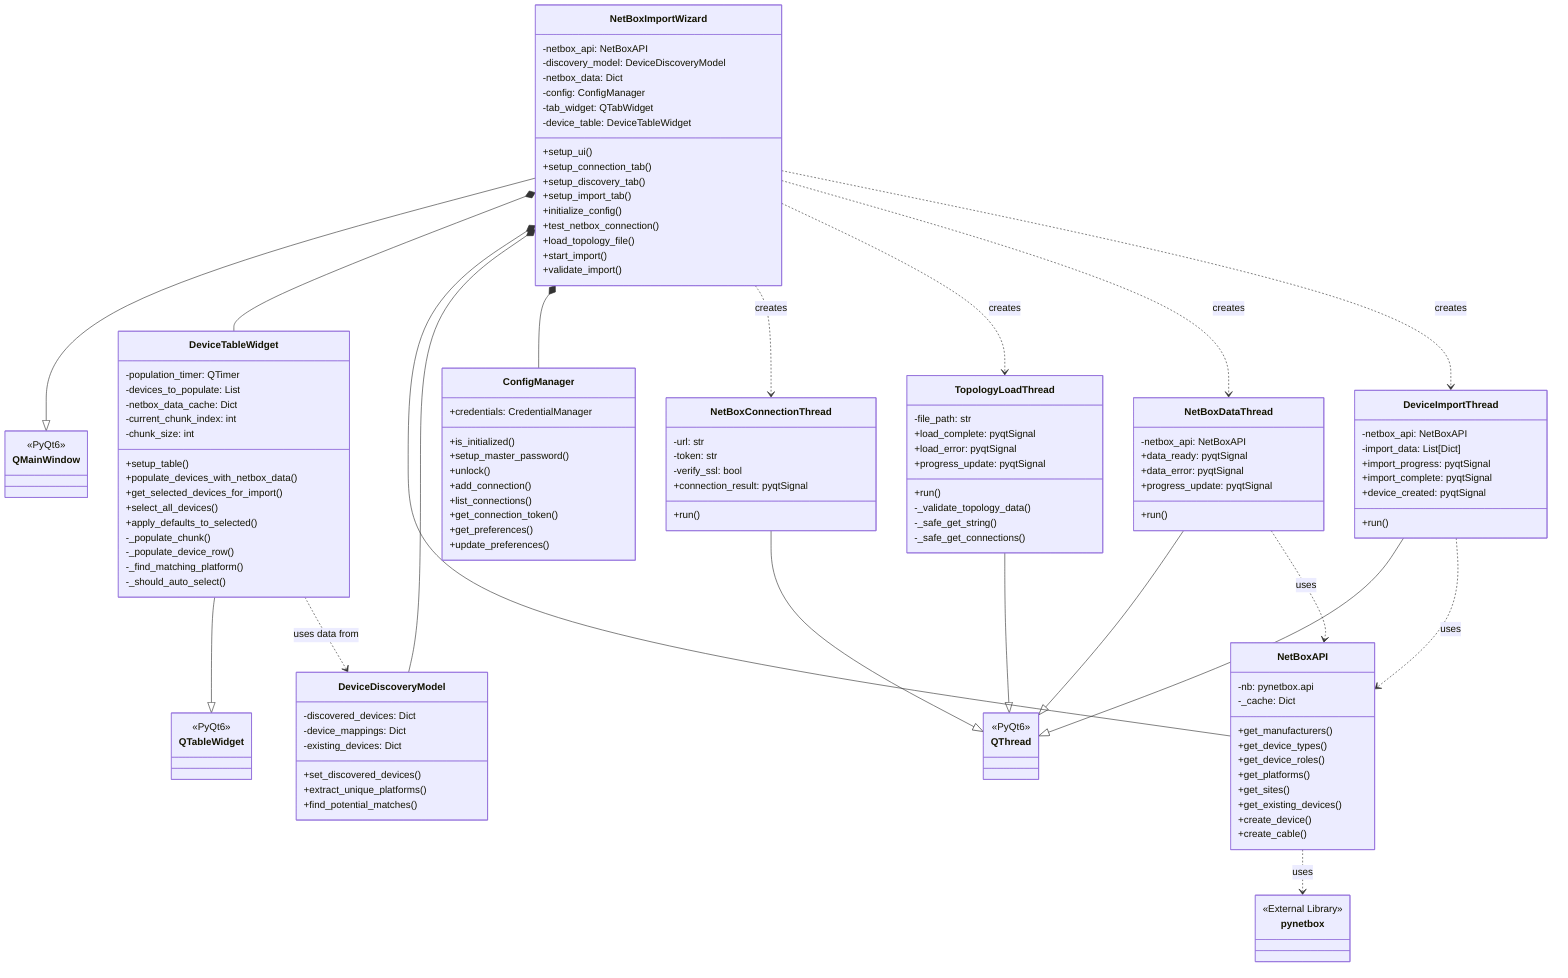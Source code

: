 classDiagram
    class NetBoxImportWizard {
        -netbox_api: NetBoxAPI
        -discovery_model: DeviceDiscoveryModel
        -netbox_data: Dict
        -config: ConfigManager
        -tab_widget: QTabWidget
        -device_table: DeviceTableWidget
        +setup_ui()
        +setup_connection_tab()
        +setup_discovery_tab()
        +setup_import_tab()
        +initialize_config()
        +test_netbox_connection()
        +load_topology_file()
        +start_import()
        +validate_import()
    }

    class DeviceTableWidget {
        -population_timer: QTimer
        -devices_to_populate: List
        -netbox_data_cache: Dict
        -current_chunk_index: int
        -chunk_size: int
        +setup_table()
        +populate_devices_with_netbox_data()
        +get_selected_devices_for_import()
        +select_all_devices()
        +apply_defaults_to_selected()
        -_populate_chunk()
        -_populate_device_row()
        -_find_matching_platform()
        -_should_auto_select()
    }

    class NetBoxAPI {
        -nb: pynetbox.api
        -_cache: Dict
        +get_manufacturers()
        +get_device_types()
        +get_device_roles()
        +get_platforms()
        +get_sites()
        +get_existing_devices()
        +create_device()
        +create_cable()
    }

    class DeviceDiscoveryModel {
        -discovered_devices: Dict
        -device_mappings: Dict
        -existing_devices: Dict
        +set_discovered_devices()
        +extract_unique_platforms()
        +find_potential_matches()
    }

    class NetBoxConnectionThread {
        -url: str
        -token: str
        -verify_ssl: bool
        +run()
        +connection_result: pyqtSignal
    }

    class TopologyLoadThread {
        -file_path: str
        +run()
        +load_complete: pyqtSignal
        +load_error: pyqtSignal
        +progress_update: pyqtSignal
        -_validate_topology_data()
        -_safe_get_string()
        -_safe_get_connections()
    }

    class NetBoxDataThread {
        -netbox_api: NetBoxAPI
        +run()
        +data_ready: pyqtSignal
        +data_error: pyqtSignal
        +progress_update: pyqtSignal
    }

    class DeviceImportThread {
        -netbox_api: NetBoxAPI
        -import_data: List[Dict]
        +run()
        +import_progress: pyqtSignal
        +import_complete: pyqtSignal
        +device_created: pyqtSignal
    }

    class ConfigManager {
        +credentials: CredentialManager
        +is_initialized()
        +setup_master_password()
        +unlock()
        +add_connection()
        +list_connections()
        +get_connection_token()
        +get_preferences()
        +update_preferences()
    }

    %% Inheritance relationships
    NetBoxImportWizard --|> QMainWindow
    DeviceTableWidget --|> QTableWidget
    NetBoxConnectionThread --|> QThread
    TopologyLoadThread --|> QThread
    NetBoxDataThread --|> QThread
    DeviceImportThread --|> QThread

    %% Composition relationships
    NetBoxImportWizard *-- DeviceTableWidget
    NetBoxImportWizard *-- NetBoxAPI
    NetBoxImportWizard *-- DeviceDiscoveryModel
    NetBoxImportWizard *-- ConfigManager

    %% Usage relationships
    NetBoxImportWizard ..> NetBoxConnectionThread : creates
    NetBoxImportWizard ..> TopologyLoadThread : creates
    NetBoxImportWizard ..> NetBoxDataThread : creates
    NetBoxImportWizard ..> DeviceImportThread : creates

    NetBoxDataThread ..> NetBoxAPI : uses
    DeviceImportThread ..> NetBoxAPI : uses

    DeviceTableWidget ..> DeviceDiscoveryModel : uses data from

    %% External dependencies (shown for context)
    class QMainWindow {
        <<PyQt6>>
    }

    class QTableWidget {
        <<PyQt6>>
    }

    class QThread {
        <<PyQt6>>
    }

    class pynetbox {
        <<External Library>>
    }

    NetBoxAPI ..> pynetbox : uses